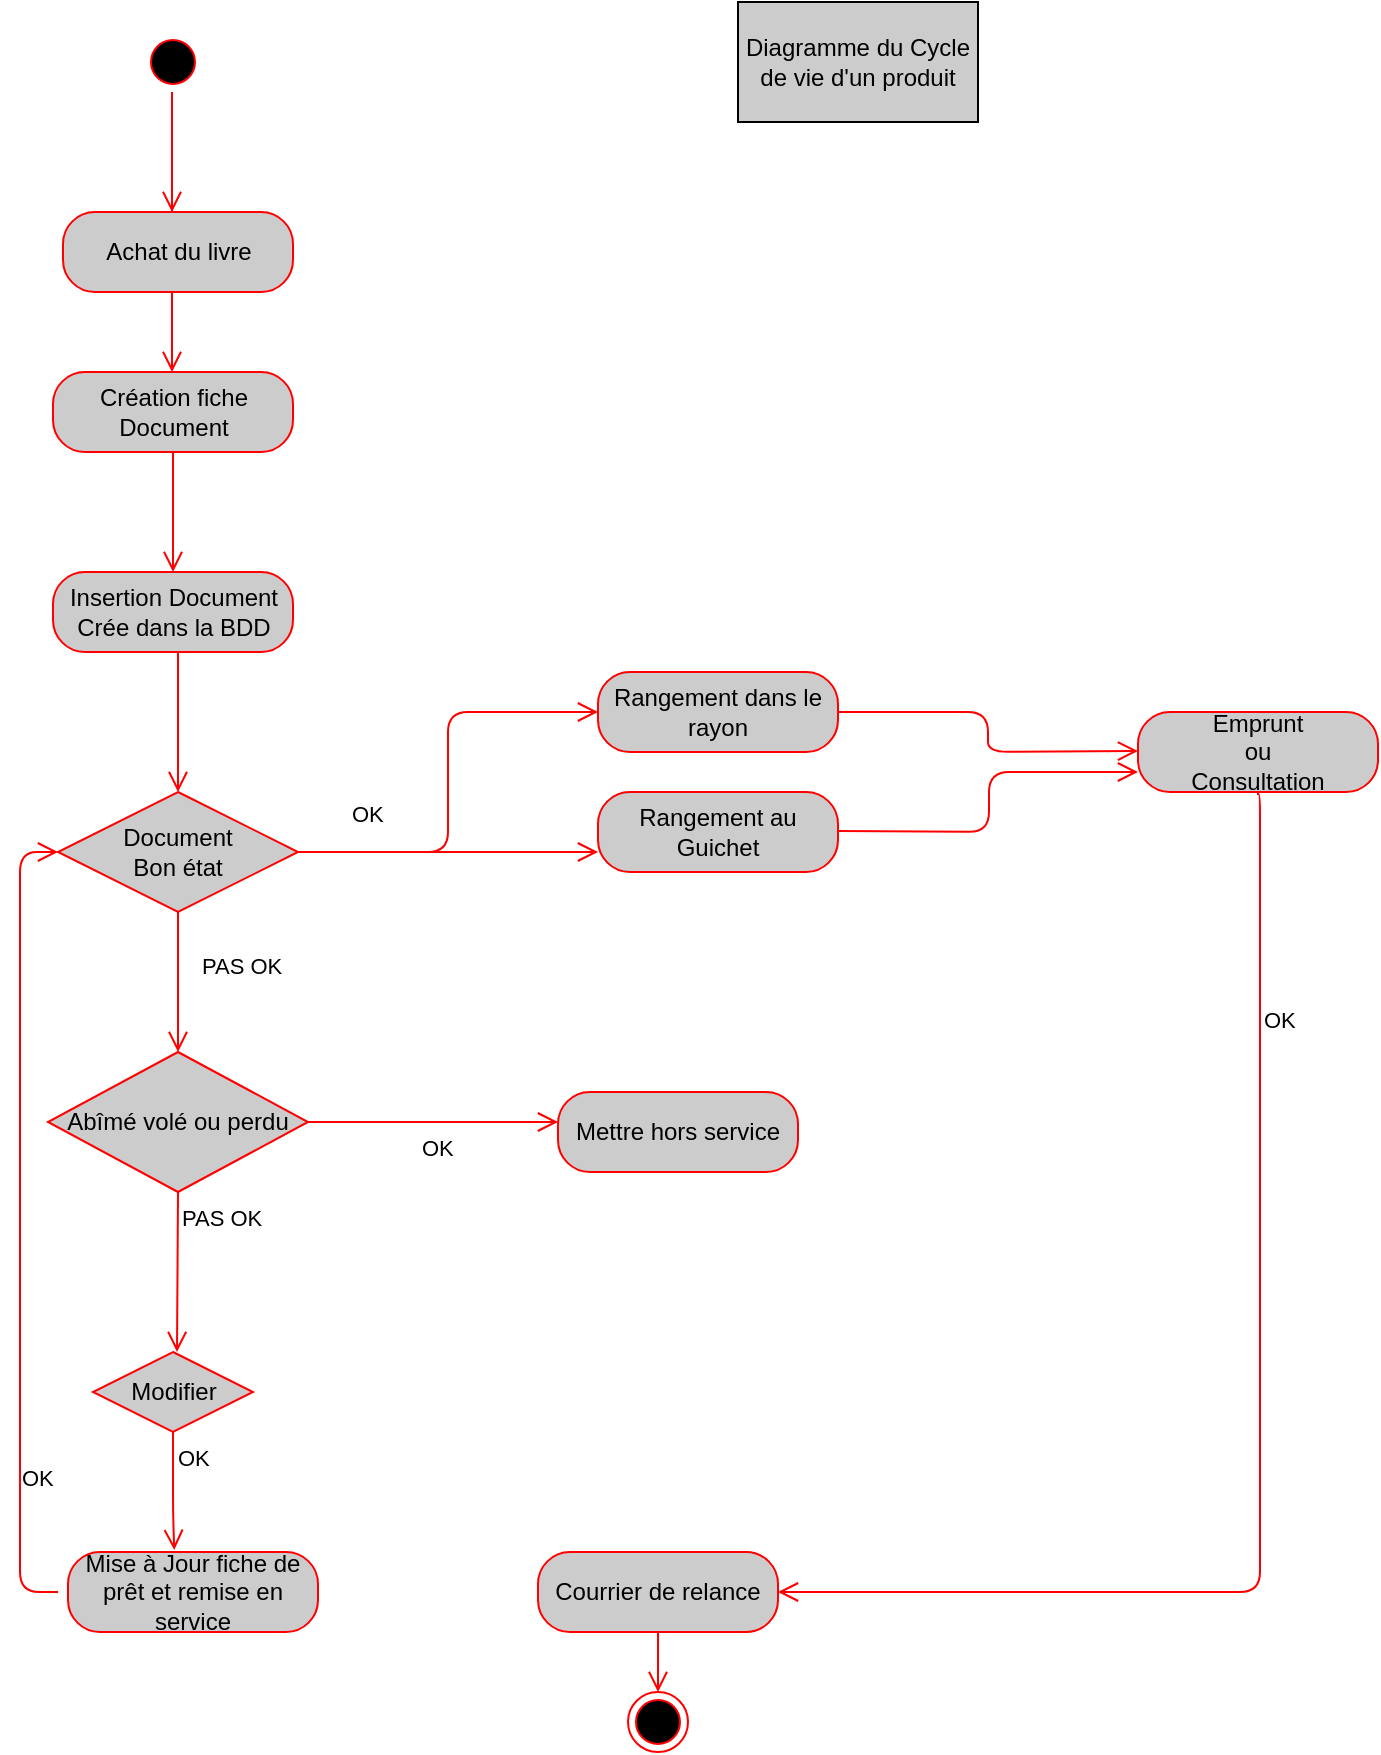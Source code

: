 <mxfile version="14.1.8" type="device"><diagram id="RJ4yWcvF0H6UfzCy4rZF" name="Page-1"><mxGraphModel dx="1186" dy="822" grid="1" gridSize="10" guides="1" tooltips="1" connect="1" arrows="1" fold="1" page="1" pageScale="1" pageWidth="1169" pageHeight="1654" math="0" shadow="0"><root><mxCell id="0"/><mxCell id="1" parent="0"/><mxCell id="_5bxVSZbVYFnVJHARTZu-1" value="" style="ellipse;html=1;shape=startState;fillColor=#000000;strokeColor=#ff0000;" parent="1" vertex="1"><mxGeometry x="242.5" y="300" width="30" height="30" as="geometry"/></mxCell><mxCell id="_5bxVSZbVYFnVJHARTZu-5" value="Création fiche Document" style="rounded=1;whiteSpace=wrap;html=1;arcSize=40;fontColor=#000000;strokeColor=#ff0000;fillColor=#CCCCCC;" parent="1" vertex="1"><mxGeometry x="197.5" y="470" width="120" height="40" as="geometry"/></mxCell><mxCell id="_5bxVSZbVYFnVJHARTZu-6" value="" style="edgeStyle=orthogonalEdgeStyle;html=1;verticalAlign=bottom;endArrow=open;endSize=8;strokeColor=#ff0000;entryX=0.5;entryY=0;entryDx=0;entryDy=0;" parent="1" source="_5bxVSZbVYFnVJHARTZu-5" edge="1" target="_5bxVSZbVYFnVJHARTZu-7"><mxGeometry relative="1" as="geometry"><mxPoint x="545" y="530" as="targetPoint"/></mxGeometry></mxCell><mxCell id="_5bxVSZbVYFnVJHARTZu-7" value="Insertion Document Crée dans la BDD" style="rounded=1;whiteSpace=wrap;html=1;arcSize=40;fontColor=#000000;strokeColor=#ff0000;fillColor=#CCCCCC;" parent="1" vertex="1"><mxGeometry x="197.5" y="570" width="120" height="40" as="geometry"/></mxCell><mxCell id="_5bxVSZbVYFnVJHARTZu-8" value="" style="edgeStyle=orthogonalEdgeStyle;html=1;verticalAlign=bottom;endArrow=open;endSize=8;strokeColor=#ff0000;entryX=0.5;entryY=0;entryDx=0;entryDy=0;" parent="1" source="_5bxVSZbVYFnVJHARTZu-7" edge="1" target="_5bxVSZbVYFnVJHARTZu-22"><mxGeometry relative="1" as="geometry"><mxPoint x="545" y="630" as="targetPoint"/><Array as="points"><mxPoint x="260" y="630"/><mxPoint x="260" y="630"/></Array></mxGeometry></mxCell><mxCell id="_5bxVSZbVYFnVJHARTZu-9" value="Rangement dans le rayon" style="rounded=1;whiteSpace=wrap;html=1;arcSize=40;fontColor=#000000;strokeColor=#ff0000;fillColor=#CCCCCC;" parent="1" vertex="1"><mxGeometry x="470" y="620" width="120" height="40" as="geometry"/></mxCell><mxCell id="_5bxVSZbVYFnVJHARTZu-11" value="Abîmé volé ou perdu" style="rhombus;whiteSpace=wrap;html=1;strokeColor=#ff0000;fillColor=#CCCCCC;" parent="1" vertex="1"><mxGeometry x="195" y="810" width="130" height="70" as="geometry"/></mxCell><mxCell id="_5bxVSZbVYFnVJHARTZu-13" value="OK" style="edgeStyle=orthogonalEdgeStyle;html=1;align=left;verticalAlign=top;endArrow=open;endSize=8;strokeColor=#ff0000;entryX=0;entryY=0.375;entryDx=0;entryDy=0;entryPerimeter=0;" parent="1" source="_5bxVSZbVYFnVJHARTZu-11" edge="1" target="_5bxVSZbVYFnVJHARTZu-14"><mxGeometry x="-0.12" relative="1" as="geometry"><mxPoint x="435" y="845" as="targetPoint"/><Array as="points"/><mxPoint as="offset"/></mxGeometry></mxCell><mxCell id="_5bxVSZbVYFnVJHARTZu-14" value="Mettre hors service" style="rounded=1;whiteSpace=wrap;html=1;arcSize=40;fontColor=#000000;strokeColor=#ff0000;fillColor=#CCCCCC;" parent="1" vertex="1"><mxGeometry x="450" y="830" width="120" height="40" as="geometry"/></mxCell><mxCell id="_5bxVSZbVYFnVJHARTZu-15" value="Modifier" style="rhombus;whiteSpace=wrap;html=1;strokeColor=#ff0000;fillColor=#CCCCCC;" parent="1" vertex="1"><mxGeometry x="217.5" y="960" width="80" height="40" as="geometry"/></mxCell><mxCell id="_5bxVSZbVYFnVJHARTZu-17" value="OK" style="edgeStyle=orthogonalEdgeStyle;html=1;align=left;verticalAlign=top;endArrow=open;endSize=8;strokeColor=#ff0000;entryX=0.425;entryY=-0.025;entryDx=0;entryDy=0;entryPerimeter=0;" parent="1" source="_5bxVSZbVYFnVJHARTZu-15" edge="1" target="_5bxVSZbVYFnVJHARTZu-18"><mxGeometry x="-1" relative="1" as="geometry"><mxPoint x="725" y="840" as="targetPoint"/><Array as="points"><mxPoint x="258" y="1040"/><mxPoint x="258" y="1040"/></Array></mxGeometry></mxCell><mxCell id="_5bxVSZbVYFnVJHARTZu-18" value="Mise à Jour fiche de prêt et remise en service" style="rounded=1;whiteSpace=wrap;html=1;arcSize=40;fontColor=#000000;strokeColor=#ff0000;fillColor=#CCCCCC;" parent="1" vertex="1"><mxGeometry x="205" y="1060" width="125" height="40" as="geometry"/></mxCell><mxCell id="_5bxVSZbVYFnVJHARTZu-19" value="Courrier de relance" style="rounded=1;whiteSpace=wrap;html=1;arcSize=40;fontColor=#000000;strokeColor=#ff0000;fillColor=#CCCCCC;" parent="1" vertex="1"><mxGeometry x="440" y="1060" width="120" height="40" as="geometry"/></mxCell><mxCell id="_5bxVSZbVYFnVJHARTZu-20" value="" style="edgeStyle=orthogonalEdgeStyle;html=1;verticalAlign=bottom;endArrow=open;endSize=8;strokeColor=#ff0000;entryX=0.5;entryY=0;entryDx=0;entryDy=0;" parent="1" source="_5bxVSZbVYFnVJHARTZu-19" edge="1" target="_5bxVSZbVYFnVJHARTZu-21"><mxGeometry relative="1" as="geometry"><mxPoint x="925" y="840" as="targetPoint"/></mxGeometry></mxCell><mxCell id="_5bxVSZbVYFnVJHARTZu-21" value="" style="ellipse;html=1;shape=endState;fillColor=#000000;strokeColor=#ff0000;" parent="1" vertex="1"><mxGeometry x="485" y="1130" width="30" height="30" as="geometry"/></mxCell><mxCell id="_5bxVSZbVYFnVJHARTZu-22" value="Document&lt;br&gt;Bon état" style="rhombus;whiteSpace=wrap;html=1;strokeColor=#ff0000;fillColor=#CCCCCC;" parent="1" vertex="1"><mxGeometry x="200" y="680" width="120" height="60" as="geometry"/></mxCell><mxCell id="_5bxVSZbVYFnVJHARTZu-23" value="OK" style="edgeStyle=orthogonalEdgeStyle;html=1;align=left;verticalAlign=bottom;endArrow=open;endSize=8;strokeColor=#ff0000;entryX=0;entryY=0.5;entryDx=0;entryDy=0;" parent="1" source="_5bxVSZbVYFnVJHARTZu-22" edge="1" target="_5bxVSZbVYFnVJHARTZu-9"><mxGeometry x="-0.778" y="10" relative="1" as="geometry"><mxPoint x="710" y="650" as="targetPoint"/><mxPoint as="offset"/></mxGeometry></mxCell><mxCell id="_5bxVSZbVYFnVJHARTZu-24" value="PAS OK" style="edgeStyle=orthogonalEdgeStyle;html=1;align=left;verticalAlign=top;endArrow=open;endSize=8;strokeColor=#ff0000;entryX=0.5;entryY=0;entryDx=0;entryDy=0;" parent="1" source="_5bxVSZbVYFnVJHARTZu-22" edge="1" target="_5bxVSZbVYFnVJHARTZu-11"><mxGeometry x="-0.6" y="10" relative="1" as="geometry"><mxPoint x="545" y="740" as="targetPoint"/><Array as="points"><mxPoint x="260" y="770"/><mxPoint x="260" y="770"/></Array><mxPoint as="offset"/></mxGeometry></mxCell><mxCell id="gDHCpfr7nQ5gPvYu-AfK-1" value="" style="edgeStyle=orthogonalEdgeStyle;html=1;verticalAlign=bottom;endArrow=open;endSize=8;strokeColor=#ff0000;" edge="1" parent="1" source="_5bxVSZbVYFnVJHARTZu-3"><mxGeometry relative="1" as="geometry"><mxPoint x="257" y="470" as="targetPoint"/><mxPoint x="253.5" y="380" as="sourcePoint"/><Array as="points"><mxPoint x="257" y="380"/><mxPoint x="257" y="420"/></Array></mxGeometry></mxCell><mxCell id="gDHCpfr7nQ5gPvYu-AfK-2" value="PAS OK" style="edgeStyle=orthogonalEdgeStyle;html=1;align=left;verticalAlign=top;endArrow=open;endSize=8;strokeColor=#ff0000;exitX=0.5;exitY=1;exitDx=0;exitDy=0;" edge="1" parent="1" source="_5bxVSZbVYFnVJHARTZu-11"><mxGeometry x="-1" relative="1" as="geometry"><mxPoint x="259.5" y="960" as="targetPoint"/><mxPoint x="259.5" y="900" as="sourcePoint"/></mxGeometry></mxCell><mxCell id="gDHCpfr7nQ5gPvYu-AfK-3" value="Rangement au Guichet" style="rounded=1;whiteSpace=wrap;html=1;arcSize=40;fontColor=#000000;strokeColor=#ff0000;fillColor=#CCCCCC;" vertex="1" parent="1"><mxGeometry x="470" y="680" width="120" height="40" as="geometry"/></mxCell><mxCell id="gDHCpfr7nQ5gPvYu-AfK-5" value="" style="edgeStyle=orthogonalEdgeStyle;html=1;align=left;verticalAlign=bottom;endArrow=open;endSize=8;strokeColor=#ff0000;" edge="1" parent="1"><mxGeometry x="-0.727" y="20" relative="1" as="geometry"><mxPoint x="470" y="710" as="targetPoint"/><mxPoint x="320" y="710" as="sourcePoint"/><mxPoint as="offset"/></mxGeometry></mxCell><mxCell id="gDHCpfr7nQ5gPvYu-AfK-6" value="Emprunt&lt;br&gt;ou&lt;br&gt;Consultation" style="rounded=1;whiteSpace=wrap;html=1;arcSize=40;fontColor=#000000;strokeColor=#ff0000;fillColor=#CCCCCC;" vertex="1" parent="1"><mxGeometry x="740" y="640" width="120" height="40" as="geometry"/></mxCell><mxCell id="gDHCpfr7nQ5gPvYu-AfK-8" value="" style="edgeStyle=orthogonalEdgeStyle;html=1;align=left;verticalAlign=bottom;endArrow=open;endSize=8;strokeColor=#ff0000;exitX=1;exitY=0.5;exitDx=0;exitDy=0;" edge="1" parent="1" source="_5bxVSZbVYFnVJHARTZu-9"><mxGeometry x="-0.727" y="20" relative="1" as="geometry"><mxPoint x="740" y="659.5" as="targetPoint"/><mxPoint x="630" y="659.5" as="sourcePoint"/><mxPoint as="offset"/></mxGeometry></mxCell><mxCell id="gDHCpfr7nQ5gPvYu-AfK-10" value="" style="edgeStyle=orthogonalEdgeStyle;html=1;align=left;verticalAlign=bottom;endArrow=open;endSize=8;strokeColor=#ff0000;entryX=0;entryY=0.75;entryDx=0;entryDy=0;" edge="1" parent="1" target="gDHCpfr7nQ5gPvYu-AfK-6"><mxGeometry x="-0.727" y="20" relative="1" as="geometry"><mxPoint x="630" y="699.5" as="targetPoint"/><mxPoint x="590" y="699.5" as="sourcePoint"/><mxPoint as="offset"/></mxGeometry></mxCell><mxCell id="gDHCpfr7nQ5gPvYu-AfK-11" value="OK" style="edgeStyle=orthogonalEdgeStyle;html=1;align=left;verticalAlign=top;endArrow=open;endSize=8;strokeColor=#ff0000;entryX=1;entryY=0.5;entryDx=0;entryDy=0;" edge="1" parent="1" target="_5bxVSZbVYFnVJHARTZu-19"><mxGeometry x="-0.687" relative="1" as="geometry"><mxPoint x="800.125" y="740" as="targetPoint"/><mxPoint x="799.5" y="681" as="sourcePoint"/><Array as="points"><mxPoint x="801" y="681"/><mxPoint x="801" y="1080"/></Array><mxPoint y="1" as="offset"/></mxGeometry></mxCell><mxCell id="_5bxVSZbVYFnVJHARTZu-3" value="Achat du livre" style="rounded=1;whiteSpace=wrap;html=1;arcSize=40;fontColor=#000000;strokeColor=#ff0000;fillColor=#CCCCCC;" parent="1" vertex="1"><mxGeometry x="202.5" y="390" width="115" height="40" as="geometry"/></mxCell><mxCell id="gDHCpfr7nQ5gPvYu-AfK-13" value="" style="edgeStyle=orthogonalEdgeStyle;html=1;verticalAlign=bottom;endArrow=open;endSize=8;strokeColor=#ff0000;entryX=0.5;entryY=0;entryDx=0;entryDy=0;" edge="1" parent="1"><mxGeometry relative="1" as="geometry"><mxPoint x="257" y="390" as="targetPoint"/><mxPoint x="257" y="330" as="sourcePoint"/></mxGeometry></mxCell><mxCell id="gDHCpfr7nQ5gPvYu-AfK-14" value="OK" style="edgeStyle=orthogonalEdgeStyle;html=1;align=left;verticalAlign=top;endArrow=open;endSize=8;strokeColor=#ff0000;entryX=0;entryY=0.5;entryDx=0;entryDy=0;" edge="1" parent="1" target="_5bxVSZbVYFnVJHARTZu-22"><mxGeometry x="-0.564" y="1" relative="1" as="geometry"><mxPoint x="179.5" y="690" as="targetPoint"/><mxPoint x="200" y="1080" as="sourcePoint"/><Array as="points"><mxPoint x="181" y="1080"/><mxPoint x="181" y="710"/></Array><mxPoint as="offset"/></mxGeometry></mxCell><mxCell id="gDHCpfr7nQ5gPvYu-AfK-15" value="Diagramme du Cycle de vie d'un produit" style="rounded=0;whiteSpace=wrap;html=1;fillColor=#CCCCCC;" vertex="1" parent="1"><mxGeometry x="540" y="285" width="120" height="60" as="geometry"/></mxCell></root></mxGraphModel></diagram></mxfile>